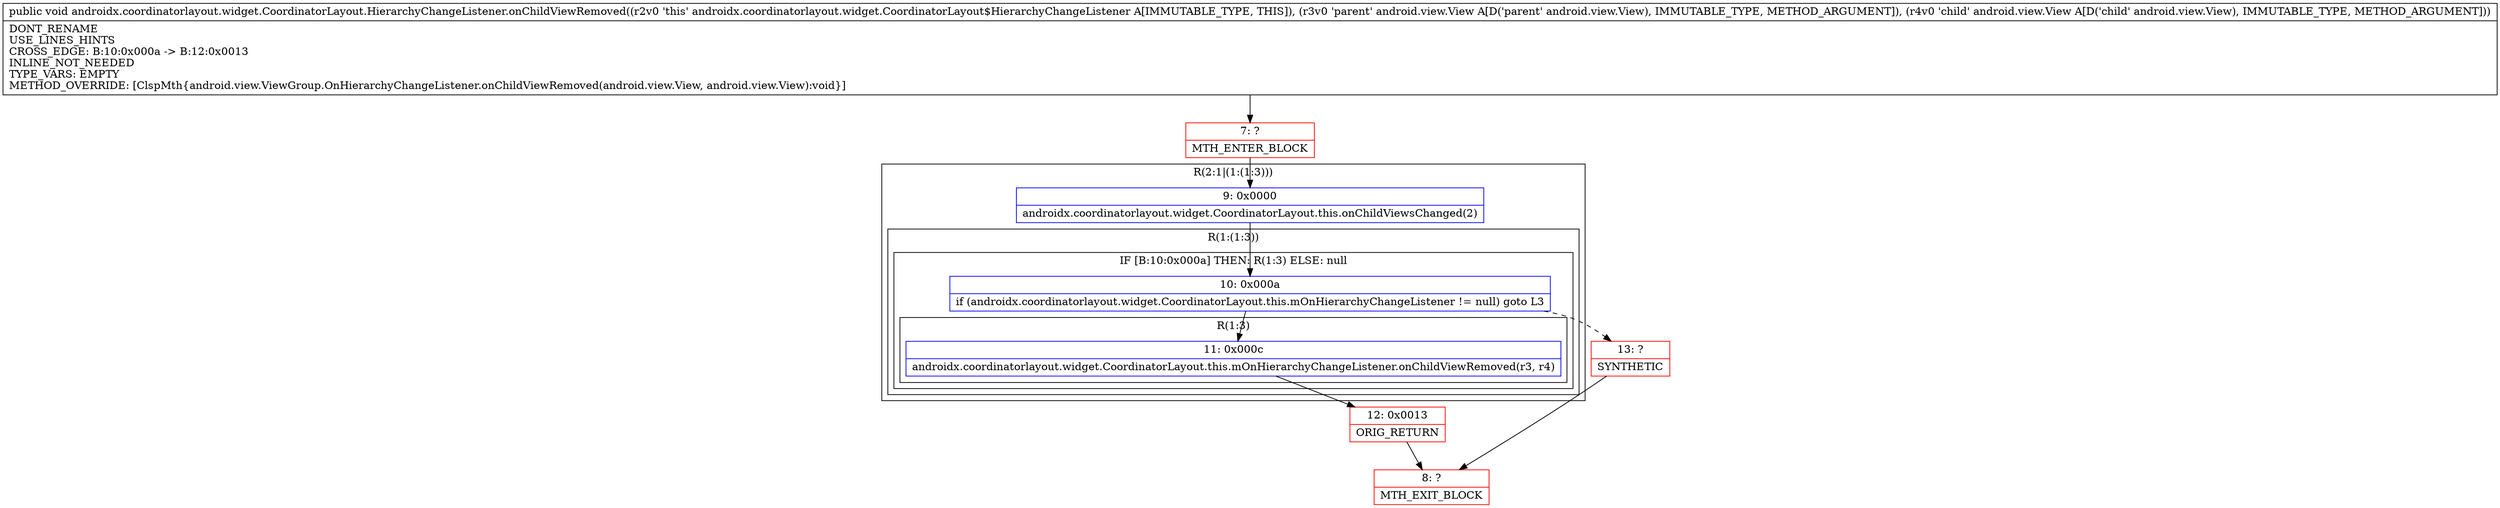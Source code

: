 digraph "CFG forandroidx.coordinatorlayout.widget.CoordinatorLayout.HierarchyChangeListener.onChildViewRemoved(Landroid\/view\/View;Landroid\/view\/View;)V" {
subgraph cluster_Region_1752505581 {
label = "R(2:1|(1:(1:3)))";
node [shape=record,color=blue];
Node_9 [shape=record,label="{9\:\ 0x0000|androidx.coordinatorlayout.widget.CoordinatorLayout.this.onChildViewsChanged(2)\l}"];
subgraph cluster_Region_596163122 {
label = "R(1:(1:3))";
node [shape=record,color=blue];
subgraph cluster_IfRegion_1387471376 {
label = "IF [B:10:0x000a] THEN: R(1:3) ELSE: null";
node [shape=record,color=blue];
Node_10 [shape=record,label="{10\:\ 0x000a|if (androidx.coordinatorlayout.widget.CoordinatorLayout.this.mOnHierarchyChangeListener != null) goto L3\l}"];
subgraph cluster_Region_827181 {
label = "R(1:3)";
node [shape=record,color=blue];
Node_11 [shape=record,label="{11\:\ 0x000c|androidx.coordinatorlayout.widget.CoordinatorLayout.this.mOnHierarchyChangeListener.onChildViewRemoved(r3, r4)\l}"];
}
}
}
}
Node_7 [shape=record,color=red,label="{7\:\ ?|MTH_ENTER_BLOCK\l}"];
Node_12 [shape=record,color=red,label="{12\:\ 0x0013|ORIG_RETURN\l}"];
Node_8 [shape=record,color=red,label="{8\:\ ?|MTH_EXIT_BLOCK\l}"];
Node_13 [shape=record,color=red,label="{13\:\ ?|SYNTHETIC\l}"];
MethodNode[shape=record,label="{public void androidx.coordinatorlayout.widget.CoordinatorLayout.HierarchyChangeListener.onChildViewRemoved((r2v0 'this' androidx.coordinatorlayout.widget.CoordinatorLayout$HierarchyChangeListener A[IMMUTABLE_TYPE, THIS]), (r3v0 'parent' android.view.View A[D('parent' android.view.View), IMMUTABLE_TYPE, METHOD_ARGUMENT]), (r4v0 'child' android.view.View A[D('child' android.view.View), IMMUTABLE_TYPE, METHOD_ARGUMENT]))  | DONT_RENAME\lUSE_LINES_HINTS\lCROSS_EDGE: B:10:0x000a \-\> B:12:0x0013\lINLINE_NOT_NEEDED\lTYPE_VARS: EMPTY\lMETHOD_OVERRIDE: [ClspMth\{android.view.ViewGroup.OnHierarchyChangeListener.onChildViewRemoved(android.view.View, android.view.View):void\}]\l}"];
MethodNode -> Node_7;Node_9 -> Node_10;
Node_10 -> Node_11;
Node_10 -> Node_13[style=dashed];
Node_11 -> Node_12;
Node_7 -> Node_9;
Node_12 -> Node_8;
Node_13 -> Node_8;
}

